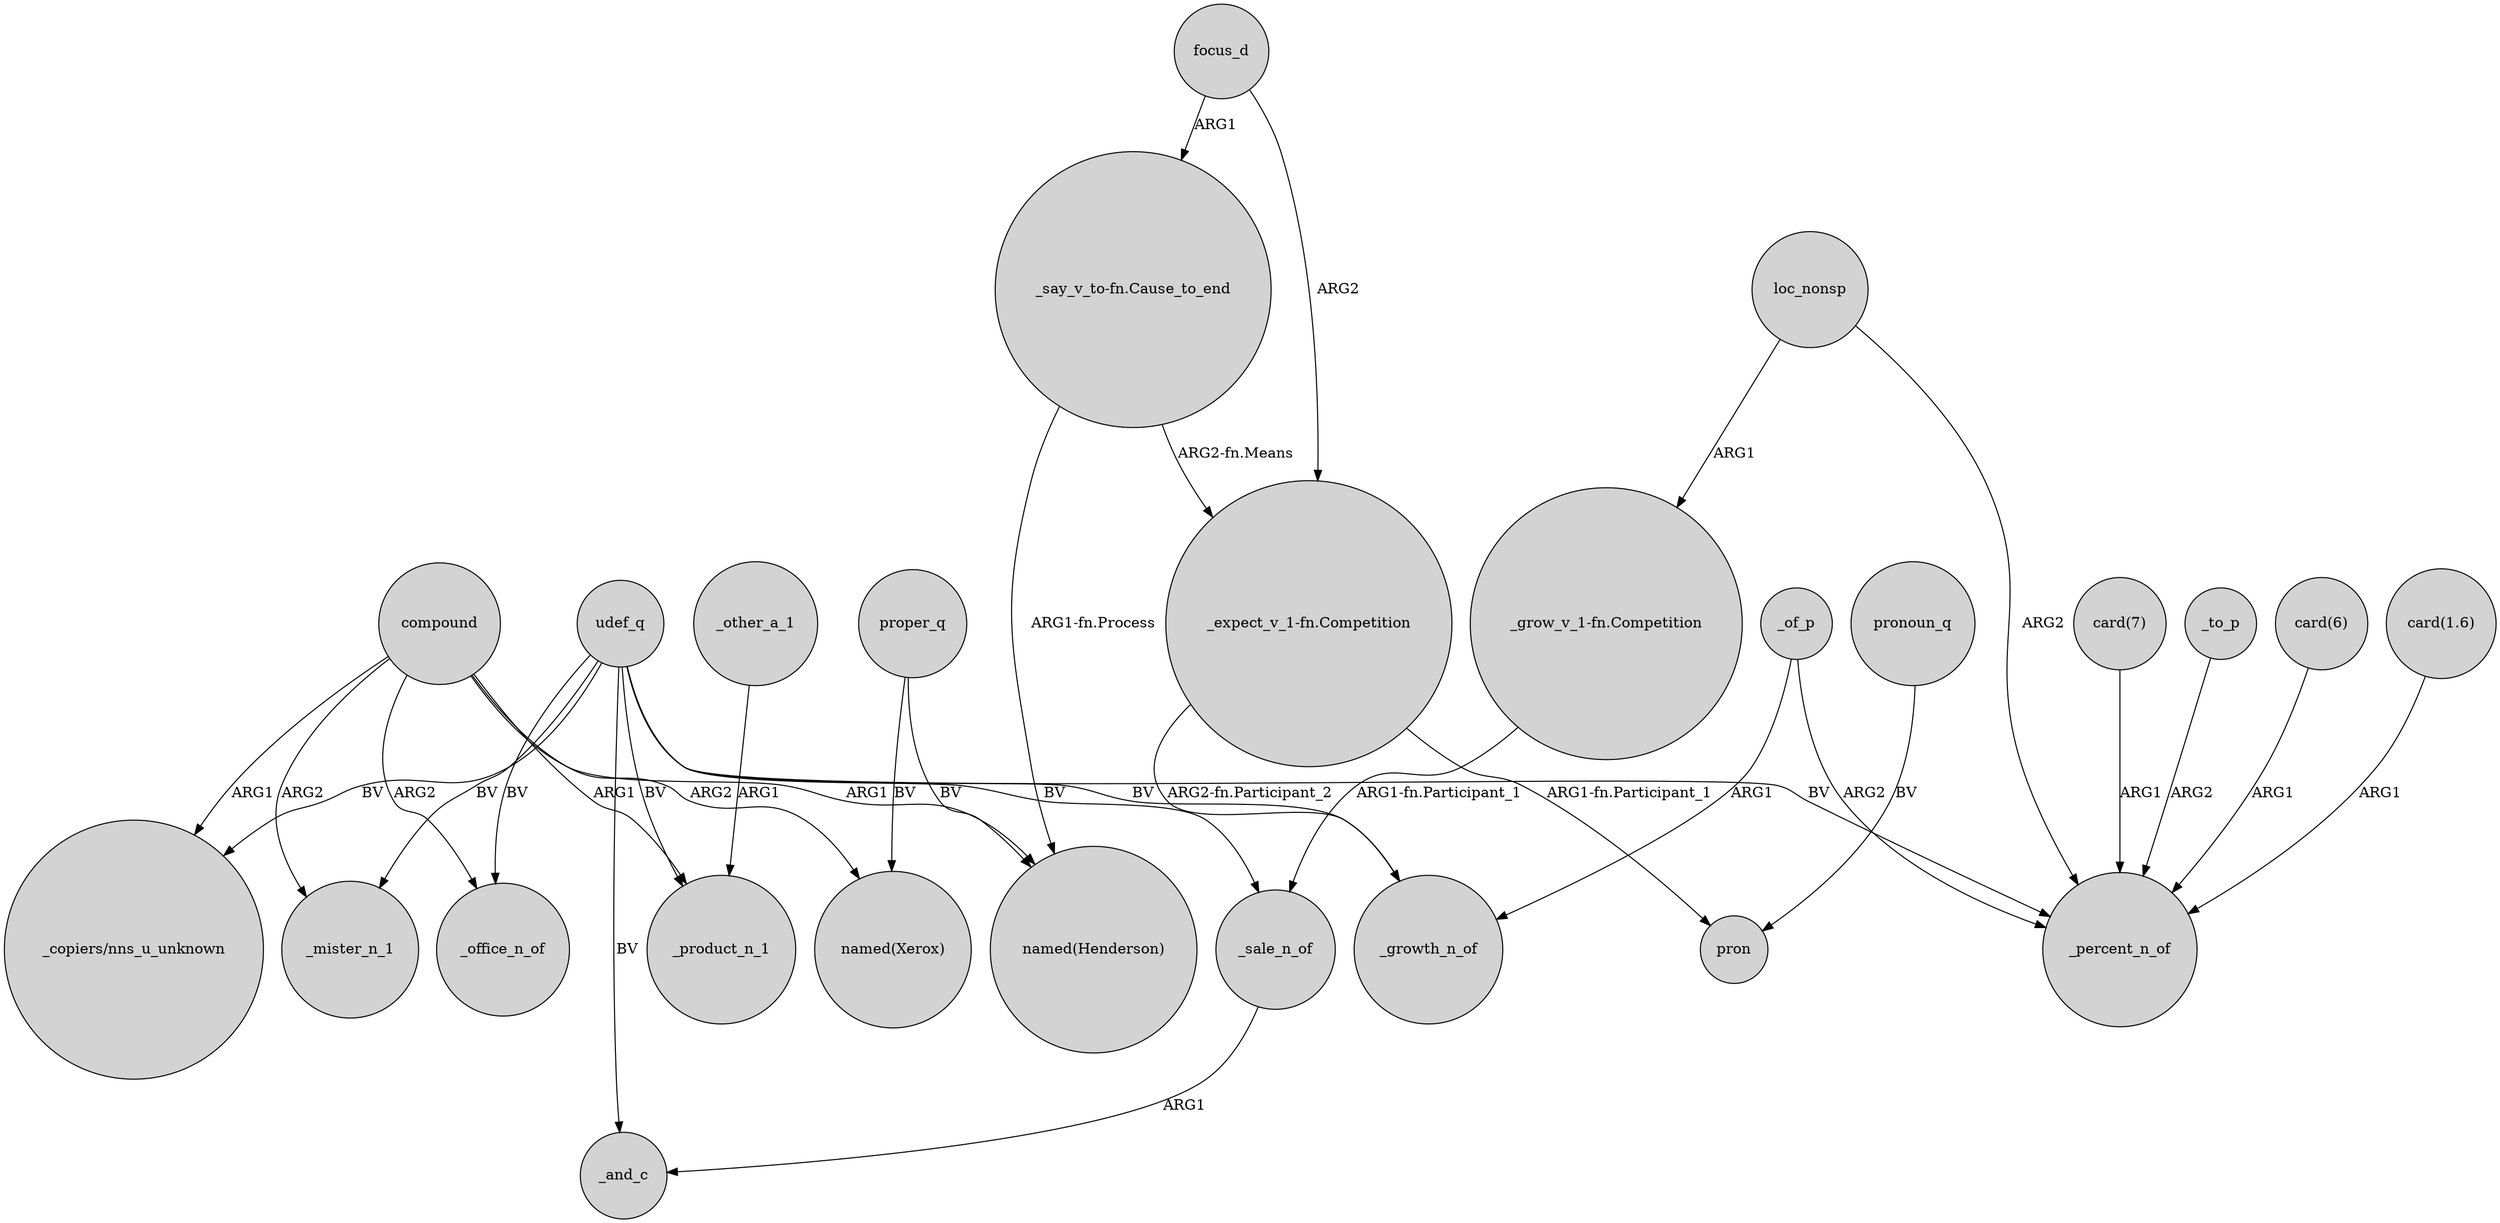 digraph {
	node [shape=circle style=filled]
	compound -> _mister_n_1 [label=ARG2]
	"card(7)" -> _percent_n_of [label=ARG1]
	focus_d -> "_say_v_to-fn.Cause_to_end" [label=ARG1]
	_of_p -> _growth_n_of [label=ARG1]
	proper_q -> "named(Xerox)" [label=BV]
	_other_a_1 -> _product_n_1 [label=ARG1]
	"_grow_v_1-fn.Competition" -> _sale_n_of [label="ARG1-fn.Participant_1"]
	udef_q -> _product_n_1 [label=BV]
	udef_q -> _sale_n_of [label=BV]
	_to_p -> _percent_n_of [label=ARG2]
	proper_q -> "named(Henderson)" [label=BV]
	udef_q -> _and_c [label=BV]
	udef_q -> _mister_n_1 [label=BV]
	"_expect_v_1-fn.Competition" -> _growth_n_of [label="ARG2-fn.Participant_2"]
	"_say_v_to-fn.Cause_to_end" -> "named(Henderson)" [label="ARG1-fn.Process"]
	pronoun_q -> pron [label=BV]
	"_expect_v_1-fn.Competition" -> pron [label="ARG1-fn.Participant_1"]
	"card(6)" -> _percent_n_of [label=ARG1]
	udef_q -> _percent_n_of [label=BV]
	compound -> "named(Xerox)" [label=ARG2]
	udef_q -> _office_n_of [label=BV]
	compound -> _office_n_of [label=ARG2]
	"card(1.6)" -> _percent_n_of [label=ARG1]
	_of_p -> _percent_n_of [label=ARG2]
	compound -> "_copiers/nns_u_unknown" [label=ARG1]
	"_say_v_to-fn.Cause_to_end" -> "_expect_v_1-fn.Competition" [label="ARG2-fn.Means"]
	focus_d -> "_expect_v_1-fn.Competition" [label=ARG2]
	udef_q -> _growth_n_of [label=BV]
	_sale_n_of -> _and_c [label=ARG1]
	compound -> _product_n_1 [label=ARG1]
	udef_q -> "_copiers/nns_u_unknown" [label=BV]
	loc_nonsp -> "_grow_v_1-fn.Competition" [label=ARG1]
	compound -> "named(Henderson)" [label=ARG1]
	loc_nonsp -> _percent_n_of [label=ARG2]
}
